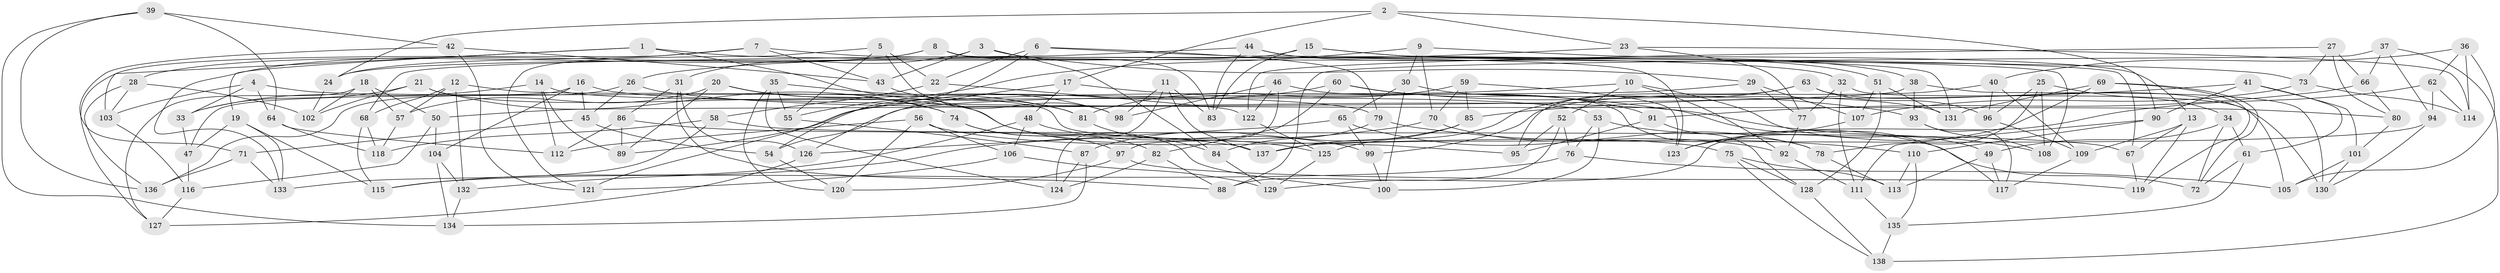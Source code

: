 // Generated by graph-tools (version 1.1) at 2025/16/03/09/25 04:16:22]
// undirected, 138 vertices, 276 edges
graph export_dot {
graph [start="1"]
  node [color=gray90,style=filled];
  1;
  2;
  3;
  4;
  5;
  6;
  7;
  8;
  9;
  10;
  11;
  12;
  13;
  14;
  15;
  16;
  17;
  18;
  19;
  20;
  21;
  22;
  23;
  24;
  25;
  26;
  27;
  28;
  29;
  30;
  31;
  32;
  33;
  34;
  35;
  36;
  37;
  38;
  39;
  40;
  41;
  42;
  43;
  44;
  45;
  46;
  47;
  48;
  49;
  50;
  51;
  52;
  53;
  54;
  55;
  56;
  57;
  58;
  59;
  60;
  61;
  62;
  63;
  64;
  65;
  66;
  67;
  68;
  69;
  70;
  71;
  72;
  73;
  74;
  75;
  76;
  77;
  78;
  79;
  80;
  81;
  82;
  83;
  84;
  85;
  86;
  87;
  88;
  89;
  90;
  91;
  92;
  93;
  94;
  95;
  96;
  97;
  98;
  99;
  100;
  101;
  102;
  103;
  104;
  105;
  106;
  107;
  108;
  109;
  110;
  111;
  112;
  113;
  114;
  115;
  116;
  117;
  118;
  119;
  120;
  121;
  122;
  123;
  124;
  125;
  126;
  127;
  128;
  129;
  130;
  131;
  132;
  133;
  134;
  135;
  136;
  137;
  138;
  1 -- 103;
  1 -- 19;
  1 -- 100;
  1 -- 73;
  2 -- 24;
  2 -- 90;
  2 -- 17;
  2 -- 23;
  3 -- 31;
  3 -- 29;
  3 -- 43;
  3 -- 84;
  4 -- 64;
  4 -- 33;
  4 -- 103;
  4 -- 79;
  5 -- 22;
  5 -- 121;
  5 -- 55;
  5 -- 98;
  6 -- 22;
  6 -- 54;
  6 -- 108;
  6 -- 79;
  7 -- 127;
  7 -- 32;
  7 -- 43;
  7 -- 24;
  8 -- 67;
  8 -- 28;
  8 -- 133;
  8 -- 83;
  9 -- 55;
  9 -- 13;
  9 -- 70;
  9 -- 30;
  10 -- 49;
  10 -- 92;
  10 -- 89;
  10 -- 52;
  11 -- 98;
  11 -- 137;
  11 -- 83;
  11 -- 124;
  12 -- 132;
  12 -- 68;
  12 -- 95;
  12 -- 57;
  13 -- 67;
  13 -- 119;
  13 -- 109;
  14 -- 33;
  14 -- 53;
  14 -- 89;
  14 -- 112;
  15 -- 38;
  15 -- 131;
  15 -- 24;
  15 -- 83;
  16 -- 47;
  16 -- 104;
  16 -- 45;
  16 -- 80;
  17 -- 126;
  17 -- 117;
  17 -- 48;
  18 -- 57;
  18 -- 102;
  18 -- 127;
  18 -- 50;
  19 -- 133;
  19 -- 47;
  19 -- 115;
  20 -- 74;
  20 -- 57;
  20 -- 81;
  20 -- 89;
  21 -- 102;
  21 -- 74;
  21 -- 125;
  21 -- 33;
  22 -- 122;
  22 -- 58;
  23 -- 77;
  23 -- 26;
  23 -- 114;
  24 -- 102;
  25 -- 96;
  25 -- 34;
  25 -- 78;
  25 -- 108;
  26 -- 136;
  26 -- 108;
  26 -- 45;
  27 -- 66;
  27 -- 73;
  27 -- 80;
  27 -- 122;
  28 -- 102;
  28 -- 136;
  28 -- 103;
  29 -- 54;
  29 -- 107;
  29 -- 77;
  30 -- 65;
  30 -- 131;
  30 -- 100;
  31 -- 86;
  31 -- 126;
  31 -- 88;
  32 -- 105;
  32 -- 111;
  32 -- 77;
  33 -- 47;
  34 -- 61;
  34 -- 49;
  34 -- 72;
  35 -- 55;
  35 -- 124;
  35 -- 98;
  35 -- 120;
  36 -- 114;
  36 -- 62;
  36 -- 40;
  36 -- 105;
  37 -- 94;
  37 -- 66;
  37 -- 138;
  37 -- 88;
  38 -- 93;
  38 -- 50;
  38 -- 130;
  39 -- 136;
  39 -- 134;
  39 -- 64;
  39 -- 42;
  40 -- 96;
  40 -- 109;
  40 -- 99;
  41 -- 90;
  41 -- 85;
  41 -- 61;
  41 -- 101;
  42 -- 43;
  42 -- 121;
  42 -- 71;
  43 -- 81;
  44 -- 68;
  44 -- 83;
  44 -- 51;
  44 -- 123;
  45 -- 54;
  45 -- 71;
  46 -- 98;
  46 -- 122;
  46 -- 78;
  46 -- 97;
  47 -- 116;
  48 -- 115;
  48 -- 99;
  48 -- 106;
  49 -- 113;
  49 -- 117;
  50 -- 104;
  50 -- 116;
  51 -- 128;
  51 -- 107;
  51 -- 131;
  52 -- 95;
  52 -- 76;
  52 -- 88;
  53 -- 72;
  53 -- 76;
  53 -- 100;
  54 -- 120;
  55 -- 87;
  56 -- 120;
  56 -- 112;
  56 -- 106;
  56 -- 75;
  57 -- 118;
  58 -- 118;
  58 -- 67;
  58 -- 133;
  59 -- 123;
  59 -- 70;
  59 -- 81;
  59 -- 85;
  60 -- 121;
  60 -- 82;
  60 -- 91;
  60 -- 93;
  61 -- 135;
  61 -- 72;
  62 -- 114;
  62 -- 129;
  62 -- 94;
  63 -- 130;
  63 -- 95;
  63 -- 125;
  63 -- 96;
  64 -- 118;
  64 -- 112;
  65 -- 99;
  65 -- 92;
  65 -- 126;
  66 -- 80;
  66 -- 91;
  67 -- 119;
  68 -- 115;
  68 -- 118;
  69 -- 119;
  69 -- 123;
  69 -- 131;
  69 -- 72;
  70 -- 78;
  70 -- 132;
  71 -- 133;
  71 -- 136;
  73 -- 107;
  73 -- 114;
  74 -- 82;
  74 -- 97;
  75 -- 128;
  75 -- 113;
  75 -- 138;
  76 -- 105;
  76 -- 115;
  77 -- 92;
  78 -- 113;
  79 -- 84;
  79 -- 110;
  80 -- 101;
  81 -- 84;
  82 -- 88;
  82 -- 124;
  84 -- 129;
  85 -- 87;
  85 -- 137;
  86 -- 89;
  86 -- 137;
  86 -- 112;
  87 -- 134;
  87 -- 124;
  90 -- 111;
  90 -- 110;
  91 -- 128;
  91 -- 95;
  92 -- 111;
  93 -- 108;
  93 -- 117;
  94 -- 137;
  94 -- 130;
  96 -- 109;
  97 -- 119;
  97 -- 120;
  99 -- 100;
  101 -- 105;
  101 -- 130;
  103 -- 116;
  104 -- 134;
  104 -- 132;
  106 -- 121;
  106 -- 129;
  107 -- 123;
  109 -- 117;
  110 -- 113;
  110 -- 135;
  111 -- 135;
  116 -- 127;
  122 -- 125;
  125 -- 129;
  126 -- 127;
  128 -- 138;
  132 -- 134;
  135 -- 138;
}
